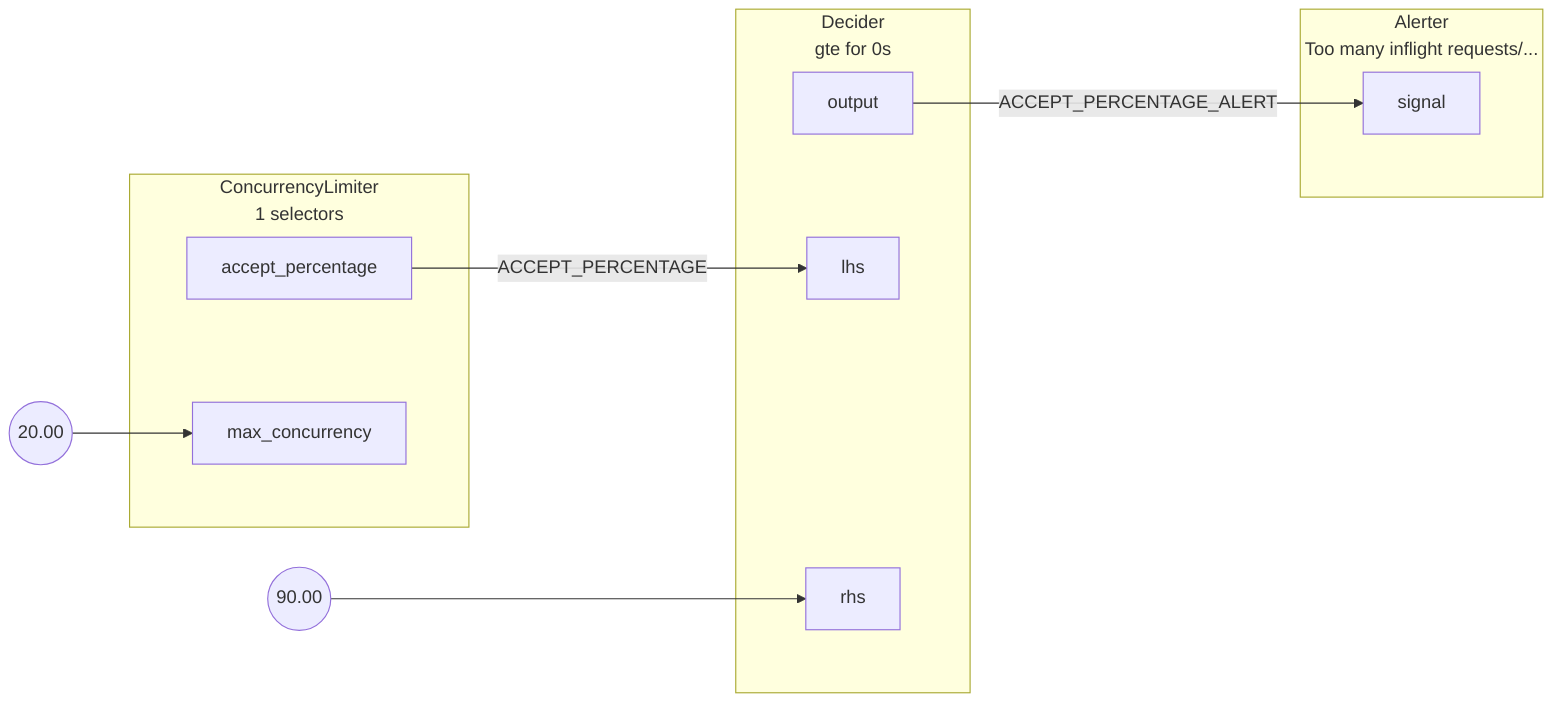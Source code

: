 flowchart LR
subgraph root.0[<center>ConcurrencyLimiter<br/>1 selectors</center>]
subgraph root.0_inports[ ]
style root.0_inports fill:none,stroke:none
root.0max_concurrency[max_concurrency]
end
subgraph root.0_outports[ ]
style root.0_outports fill:none,stroke:none
root.0accept_percentage[accept_percentage]
end
end
root.0_max_concurrency_FakeConstantout((20.00))
subgraph root.1[<center>Decider<br/>gte for 0s</center>]
subgraph root.1_inports[ ]
style root.1_inports fill:none,stroke:none
root.1lhs[lhs]
root.1rhs[rhs]
end
subgraph root.1_outports[ ]
style root.1_outports fill:none,stroke:none
root.1output[output]
end
end
root.1_rhs_FakeConstantout((90.00))
subgraph root.2[<center>Alerter<br/>Too many inflight requests/...</center>]
subgraph root.2_inports[ ]
style root.2_inports fill:none,stroke:none
root.2signal[signal]
end
end
root.0accept_percentage --> |ACCEPT_PERCENTAGE| root.1lhs
root.0_max_concurrency_FakeConstantout --> root.0max_concurrency
root.1output --> |ACCEPT_PERCENTAGE_ALERT| root.2signal
root.1_rhs_FakeConstantout --> root.1rhs